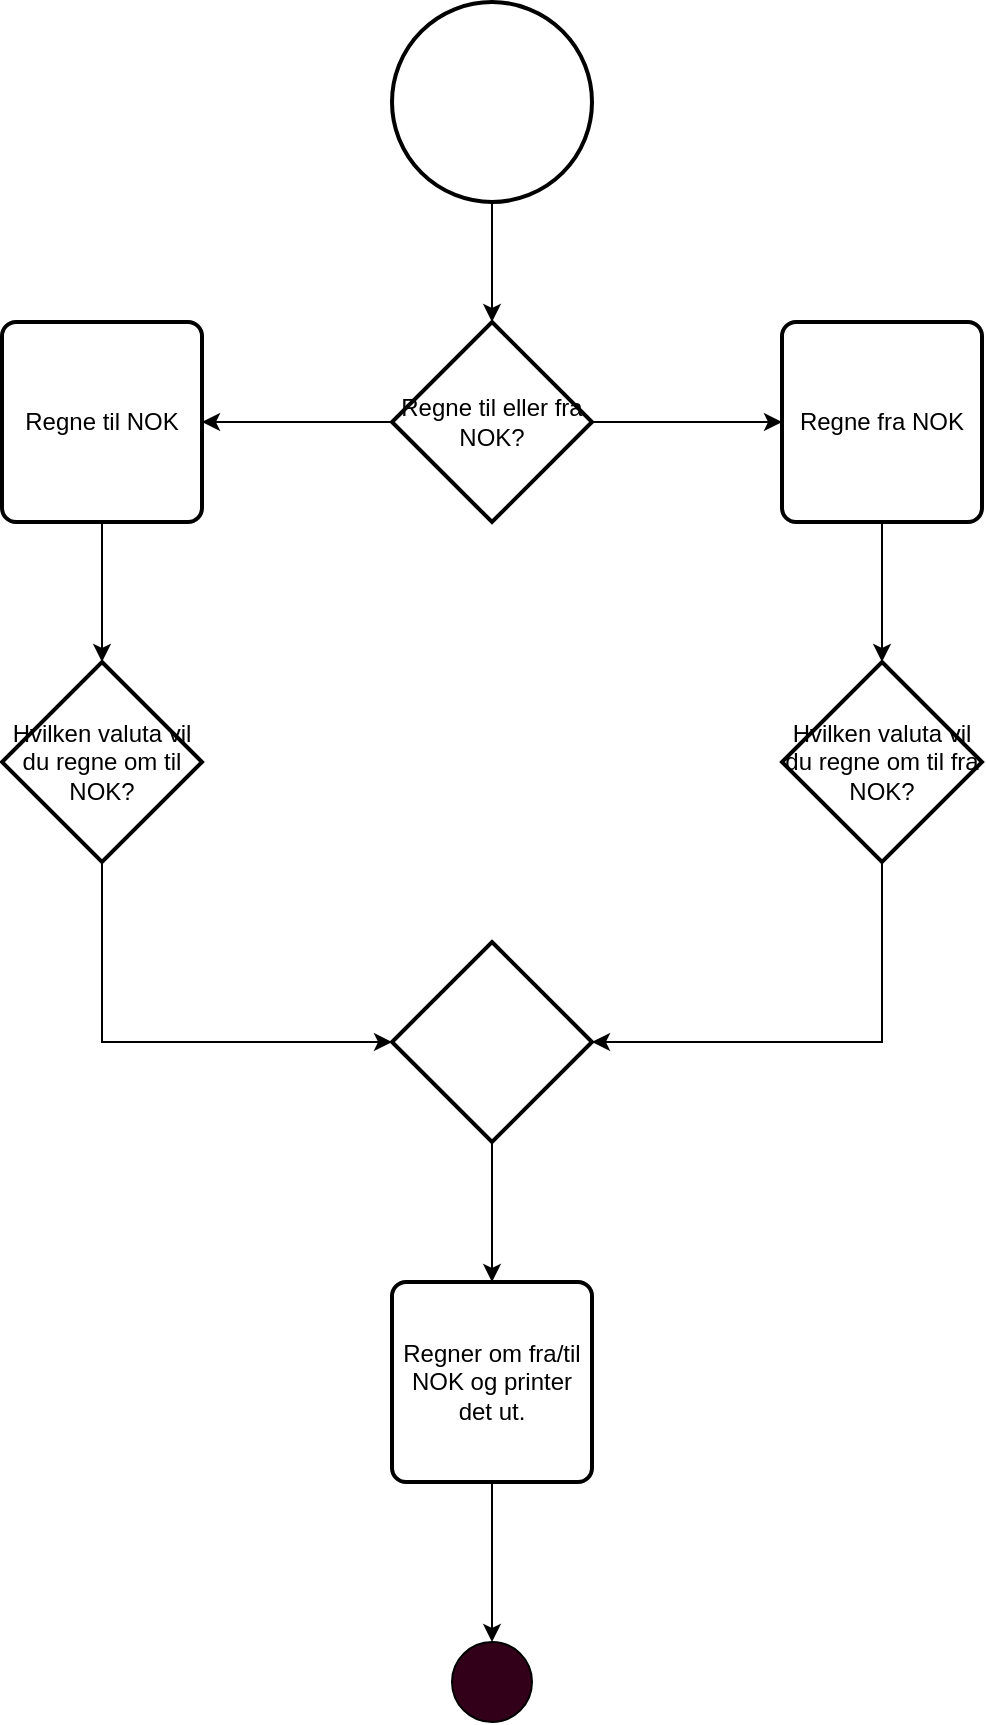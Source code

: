 <mxfile version="20.2.8"><diagram id="8mJhMhpiBDYDDMIHYLCe" name="Page-1"><mxGraphModel dx="340" dy="634" grid="1" gridSize="10" guides="1" tooltips="1" connect="1" arrows="1" fold="1" page="1" pageScale="1" pageWidth="850" pageHeight="1100" math="0" shadow="0"><root><mxCell id="0"/><mxCell id="1" parent="0"/><mxCell id="yiQjcIE7M_8d2-BVR0Hn-47" style="edgeStyle=orthogonalEdgeStyle;rounded=0;orthogonalLoop=1;jettySize=auto;html=1;exitX=0.5;exitY=1;exitDx=0;exitDy=0;exitPerimeter=0;entryX=0.5;entryY=0;entryDx=0;entryDy=0;entryPerimeter=0;" edge="1" parent="1" source="yiQjcIE7M_8d2-BVR0Hn-28" target="yiQjcIE7M_8d2-BVR0Hn-29"><mxGeometry relative="1" as="geometry"/></mxCell><mxCell id="yiQjcIE7M_8d2-BVR0Hn-28" value="" style="strokeWidth=2;html=1;shape=mxgraph.flowchart.start_2;whiteSpace=wrap;" vertex="1" parent="1"><mxGeometry x="375" y="20" width="100" height="100" as="geometry"/></mxCell><mxCell id="yiQjcIE7M_8d2-BVR0Hn-48" style="edgeStyle=orthogonalEdgeStyle;rounded=0;orthogonalLoop=1;jettySize=auto;html=1;exitX=0;exitY=0.5;exitDx=0;exitDy=0;exitPerimeter=0;entryX=1;entryY=0.5;entryDx=0;entryDy=0;" edge="1" parent="1" source="yiQjcIE7M_8d2-BVR0Hn-29" target="yiQjcIE7M_8d2-BVR0Hn-30"><mxGeometry relative="1" as="geometry"/></mxCell><mxCell id="yiQjcIE7M_8d2-BVR0Hn-51" style="edgeStyle=orthogonalEdgeStyle;rounded=0;orthogonalLoop=1;jettySize=auto;html=1;exitX=1;exitY=0.5;exitDx=0;exitDy=0;exitPerimeter=0;" edge="1" parent="1" source="yiQjcIE7M_8d2-BVR0Hn-29" target="yiQjcIE7M_8d2-BVR0Hn-31"><mxGeometry relative="1" as="geometry"/></mxCell><mxCell id="yiQjcIE7M_8d2-BVR0Hn-29" value="Regne til eller fra NOK?" style="strokeWidth=2;html=1;shape=mxgraph.flowchart.decision;whiteSpace=wrap;" vertex="1" parent="1"><mxGeometry x="375" y="180" width="100" height="100" as="geometry"/></mxCell><mxCell id="yiQjcIE7M_8d2-BVR0Hn-49" style="edgeStyle=orthogonalEdgeStyle;rounded=0;orthogonalLoop=1;jettySize=auto;html=1;exitX=0.5;exitY=1;exitDx=0;exitDy=0;" edge="1" parent="1" source="yiQjcIE7M_8d2-BVR0Hn-30" target="yiQjcIE7M_8d2-BVR0Hn-32"><mxGeometry relative="1" as="geometry"/></mxCell><mxCell id="yiQjcIE7M_8d2-BVR0Hn-30" value="Regne til NOK" style="rounded=1;whiteSpace=wrap;html=1;absoluteArcSize=1;arcSize=14;strokeWidth=2;" vertex="1" parent="1"><mxGeometry x="180" y="180" width="100" height="100" as="geometry"/></mxCell><mxCell id="yiQjcIE7M_8d2-BVR0Hn-50" style="edgeStyle=orthogonalEdgeStyle;rounded=0;orthogonalLoop=1;jettySize=auto;html=1;exitX=0.5;exitY=1;exitDx=0;exitDy=0;" edge="1" parent="1" source="yiQjcIE7M_8d2-BVR0Hn-31" target="yiQjcIE7M_8d2-BVR0Hn-33"><mxGeometry relative="1" as="geometry"/></mxCell><mxCell id="yiQjcIE7M_8d2-BVR0Hn-31" value="Regne fra NOK" style="rounded=1;whiteSpace=wrap;html=1;absoluteArcSize=1;arcSize=14;strokeWidth=2;" vertex="1" parent="1"><mxGeometry x="570" y="180" width="100" height="100" as="geometry"/></mxCell><mxCell id="yiQjcIE7M_8d2-BVR0Hn-42" style="edgeStyle=orthogonalEdgeStyle;rounded=0;orthogonalLoop=1;jettySize=auto;html=1;exitX=0.5;exitY=1;exitDx=0;exitDy=0;exitPerimeter=0;entryX=0;entryY=0.5;entryDx=0;entryDy=0;entryPerimeter=0;" edge="1" parent="1" source="yiQjcIE7M_8d2-BVR0Hn-32" target="yiQjcIE7M_8d2-BVR0Hn-40"><mxGeometry relative="1" as="geometry"/></mxCell><mxCell id="yiQjcIE7M_8d2-BVR0Hn-32" value="Hvilken valuta vil du regne om til NOK?" style="strokeWidth=2;html=1;shape=mxgraph.flowchart.decision;whiteSpace=wrap;" vertex="1" parent="1"><mxGeometry x="180" y="350" width="100" height="100" as="geometry"/></mxCell><mxCell id="yiQjcIE7M_8d2-BVR0Hn-43" style="edgeStyle=orthogonalEdgeStyle;rounded=0;orthogonalLoop=1;jettySize=auto;html=1;exitX=0.5;exitY=1;exitDx=0;exitDy=0;exitPerimeter=0;entryX=1;entryY=0.5;entryDx=0;entryDy=0;entryPerimeter=0;" edge="1" parent="1" source="yiQjcIE7M_8d2-BVR0Hn-33" target="yiQjcIE7M_8d2-BVR0Hn-40"><mxGeometry relative="1" as="geometry"/></mxCell><mxCell id="yiQjcIE7M_8d2-BVR0Hn-33" value="Hvilken valuta vil du regne om til fra NOK?" style="strokeWidth=2;html=1;shape=mxgraph.flowchart.decision;whiteSpace=wrap;" vertex="1" parent="1"><mxGeometry x="570" y="350" width="100" height="100" as="geometry"/></mxCell><mxCell id="yiQjcIE7M_8d2-BVR0Hn-44" style="edgeStyle=orthogonalEdgeStyle;rounded=0;orthogonalLoop=1;jettySize=auto;html=1;exitX=0.5;exitY=1;exitDx=0;exitDy=0;exitPerimeter=0;" edge="1" parent="1" source="yiQjcIE7M_8d2-BVR0Hn-40"><mxGeometry relative="1" as="geometry"><mxPoint x="425" y="660" as="targetPoint"/></mxGeometry></mxCell><mxCell id="yiQjcIE7M_8d2-BVR0Hn-40" value="" style="strokeWidth=2;html=1;shape=mxgraph.flowchart.decision;whiteSpace=wrap;" vertex="1" parent="1"><mxGeometry x="375" y="490" width="100" height="100" as="geometry"/></mxCell><mxCell id="yiQjcIE7M_8d2-BVR0Hn-54" style="edgeStyle=orthogonalEdgeStyle;rounded=0;orthogonalLoop=1;jettySize=auto;html=1;exitX=0.5;exitY=1;exitDx=0;exitDy=0;" edge="1" parent="1" source="yiQjcIE7M_8d2-BVR0Hn-41" target="yiQjcIE7M_8d2-BVR0Hn-53"><mxGeometry relative="1" as="geometry"/></mxCell><mxCell id="yiQjcIE7M_8d2-BVR0Hn-41" value="Regner om fra/til NOK og printer det ut." style="rounded=1;whiteSpace=wrap;html=1;absoluteArcSize=1;arcSize=14;strokeWidth=2;" vertex="1" parent="1"><mxGeometry x="375" y="660" width="100" height="100" as="geometry"/></mxCell><mxCell id="yiQjcIE7M_8d2-BVR0Hn-53" value="" style="ellipse;whiteSpace=wrap;html=1;aspect=fixed;fillColor=#33001A;" vertex="1" parent="1"><mxGeometry x="405" y="840" width="40" height="40" as="geometry"/></mxCell></root></mxGraphModel></diagram></mxfile>